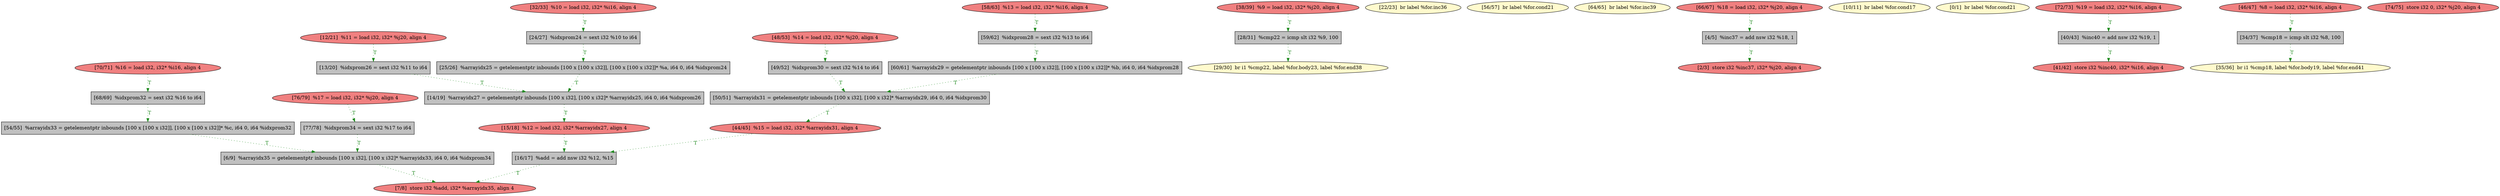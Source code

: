 
digraph G {


node907 [fillcolor=lightcoral,label="[32/33]  %10 = load i32, i32* %i16, align 4",shape=ellipse,style=filled ]
node879 [fillcolor=grey,label="[68/69]  %idxprom32 = sext i32 %16 to i64",shape=rectangle,style=filled ]
node884 [fillcolor=grey,label="[60/61]  %arrayidx29 = getelementptr inbounds [100 x [100 x i32]], [100 x [100 x i32]]* %b, i64 0, i64 %idxprom28",shape=rectangle,style=filled ]
node909 [fillcolor=lemonchiffon,label="[29/30]  br i1 %cmp22, label %for.body23, label %for.end38",shape=ellipse,style=filled ]
node878 [fillcolor=grey,label="[77/78]  %idxprom34 = sext i32 %17 to i64",shape=rectangle,style=filled ]
node877 [fillcolor=lemonchiffon,label="[22/23]  br label %for.inc36",shape=ellipse,style=filled ]
node881 [fillcolor=lemonchiffon,label="[56/57]  br label %for.cond21",shape=ellipse,style=filled ]
node876 [fillcolor=lemonchiffon,label="[64/65]  br label %for.inc39",shape=ellipse,style=filled ]
node901 [fillcolor=lightcoral,label="[38/39]  %9 = load i32, i32* %j20, align 4",shape=ellipse,style=filled ]
node874 [fillcolor=grey,label="[24/27]  %idxprom24 = sext i32 %10 to i64",shape=rectangle,style=filled ]
node904 [fillcolor=grey,label="[4/5]  %inc37 = add nsw i32 %18, 1",shape=rectangle,style=filled ]
node875 [fillcolor=grey,label="[59/62]  %idxprom28 = sext i32 %13 to i64",shape=rectangle,style=filled ]
node905 [fillcolor=grey,label="[6/9]  %arrayidx35 = getelementptr inbounds [100 x i32], [100 x i32]* %arrayidx33, i64 0, i64 %idxprom34",shape=rectangle,style=filled ]
node908 [fillcolor=lightcoral,label="[15/18]  %12 = load i32, i32* %arrayidx27, align 4",shape=ellipse,style=filled ]
node870 [fillcolor=lemonchiffon,label="[10/11]  br label %for.cond17",shape=ellipse,style=filled ]
node882 [fillcolor=lemonchiffon,label="[0/1]  br label %for.cond21",shape=ellipse,style=filled ]
node887 [fillcolor=lightcoral,label="[58/63]  %13 = load i32, i32* %i16, align 4",shape=ellipse,style=filled ]
node883 [fillcolor=lightcoral,label="[70/71]  %16 = load i32, i32* %i16, align 4",shape=ellipse,style=filled ]
node885 [fillcolor=grey,label="[49/52]  %idxprom30 = sext i32 %14 to i64",shape=rectangle,style=filled ]
node900 [fillcolor=grey,label="[14/19]  %arrayidx27 = getelementptr inbounds [100 x i32], [100 x i32]* %arrayidx25, i64 0, i64 %idxprom26",shape=rectangle,style=filled ]
node902 [fillcolor=grey,label="[50/51]  %arrayidx31 = getelementptr inbounds [100 x i32], [100 x i32]* %arrayidx29, i64 0, i64 %idxprom30",shape=rectangle,style=filled ]
node906 [fillcolor=grey,label="[28/31]  %cmp22 = icmp slt i32 %9, 100",shape=rectangle,style=filled ]
node880 [fillcolor=lightcoral,label="[66/67]  %18 = load i32, i32* %j20, align 4",shape=ellipse,style=filled ]
node872 [fillcolor=lightcoral,label="[72/73]  %19 = load i32, i32* %i16, align 4",shape=ellipse,style=filled ]
node873 [fillcolor=grey,label="[25/26]  %arrayidx25 = getelementptr inbounds [100 x [100 x i32]], [100 x [100 x i32]]* %a, i64 0, i64 %idxprom24",shape=rectangle,style=filled ]
node889 [fillcolor=lightcoral,label="[7/8]  store i32 %add, i32* %arrayidx35, align 4",shape=ellipse,style=filled ]
node886 [fillcolor=grey,label="[34/37]  %cmp18 = icmp slt i32 %8, 100",shape=rectangle,style=filled ]
node894 [fillcolor=lightcoral,label="[74/75]  store i32 0, i32* %j20, align 4",shape=ellipse,style=filled ]
node890 [fillcolor=lightcoral,label="[2/3]  store i32 %inc37, i32* %j20, align 4",shape=ellipse,style=filled ]
node891 [fillcolor=lightcoral,label="[48/53]  %14 = load i32, i32* %j20, align 4",shape=ellipse,style=filled ]
node895 [fillcolor=grey,label="[13/20]  %idxprom26 = sext i32 %11 to i64",shape=rectangle,style=filled ]
node888 [fillcolor=grey,label="[54/55]  %arrayidx33 = getelementptr inbounds [100 x [100 x i32]], [100 x [100 x i32]]* %c, i64 0, i64 %idxprom32",shape=rectangle,style=filled ]
node892 [fillcolor=lightcoral,label="[41/42]  store i32 %inc40, i32* %i16, align 4",shape=ellipse,style=filled ]
node871 [fillcolor=grey,label="[16/17]  %add = add nsw i32 %12, %15",shape=rectangle,style=filled ]
node893 [fillcolor=lightcoral,label="[76/79]  %17 = load i32, i32* %j20, align 4",shape=ellipse,style=filled ]
node899 [fillcolor=grey,label="[40/43]  %inc40 = add nsw i32 %19, 1",shape=rectangle,style=filled ]
node896 [fillcolor=lightcoral,label="[12/21]  %11 = load i32, i32* %j20, align 4",shape=ellipse,style=filled ]
node897 [fillcolor=lightcoral,label="[46/47]  %8 = load i32, i32* %i16, align 4",shape=ellipse,style=filled ]
node898 [fillcolor=lightcoral,label="[44/45]  %15 = load i32, i32* %arrayidx31, align 4",shape=ellipse,style=filled ]
node903 [fillcolor=lemonchiffon,label="[35/36]  br i1 %cmp18, label %for.body19, label %for.end41",shape=ellipse,style=filled ]

node896->node895 [style=dotted,color=forestgreen,label="T",fontcolor=forestgreen ]
node888->node905 [style=dotted,color=forestgreen,label="T",fontcolor=forestgreen ]
node891->node885 [style=dotted,color=forestgreen,label="T",fontcolor=forestgreen ]
node893->node878 [style=dotted,color=forestgreen,label="T",fontcolor=forestgreen ]
node875->node884 [style=dotted,color=forestgreen,label="T",fontcolor=forestgreen ]
node901->node906 [style=dotted,color=forestgreen,label="T",fontcolor=forestgreen ]
node885->node902 [style=dotted,color=forestgreen,label="T",fontcolor=forestgreen ]
node879->node888 [style=dotted,color=forestgreen,label="T",fontcolor=forestgreen ]
node902->node898 [style=dotted,color=forestgreen,label="T",fontcolor=forestgreen ]
node884->node902 [style=dotted,color=forestgreen,label="T",fontcolor=forestgreen ]
node908->node871 [style=dotted,color=forestgreen,label="T",fontcolor=forestgreen ]
node898->node871 [style=dotted,color=forestgreen,label="T",fontcolor=forestgreen ]
node906->node909 [style=dotted,color=forestgreen,label="T",fontcolor=forestgreen ]
node874->node873 [style=dotted,color=forestgreen,label="T",fontcolor=forestgreen ]
node871->node889 [style=dotted,color=forestgreen,label="T",fontcolor=forestgreen ]
node900->node908 [style=dotted,color=forestgreen,label="T",fontcolor=forestgreen ]
node899->node892 [style=dotted,color=forestgreen,label="T",fontcolor=forestgreen ]
node878->node905 [style=dotted,color=forestgreen,label="T",fontcolor=forestgreen ]
node904->node890 [style=dotted,color=forestgreen,label="T",fontcolor=forestgreen ]
node873->node900 [style=dotted,color=forestgreen,label="T",fontcolor=forestgreen ]
node895->node900 [style=dotted,color=forestgreen,label="T",fontcolor=forestgreen ]
node872->node899 [style=dotted,color=forestgreen,label="T",fontcolor=forestgreen ]
node907->node874 [style=dotted,color=forestgreen,label="T",fontcolor=forestgreen ]
node883->node879 [style=dotted,color=forestgreen,label="T",fontcolor=forestgreen ]
node887->node875 [style=dotted,color=forestgreen,label="T",fontcolor=forestgreen ]
node905->node889 [style=dotted,color=forestgreen,label="T",fontcolor=forestgreen ]
node886->node903 [style=dotted,color=forestgreen,label="T",fontcolor=forestgreen ]
node880->node904 [style=dotted,color=forestgreen,label="T",fontcolor=forestgreen ]
node897->node886 [style=dotted,color=forestgreen,label="T",fontcolor=forestgreen ]


}
